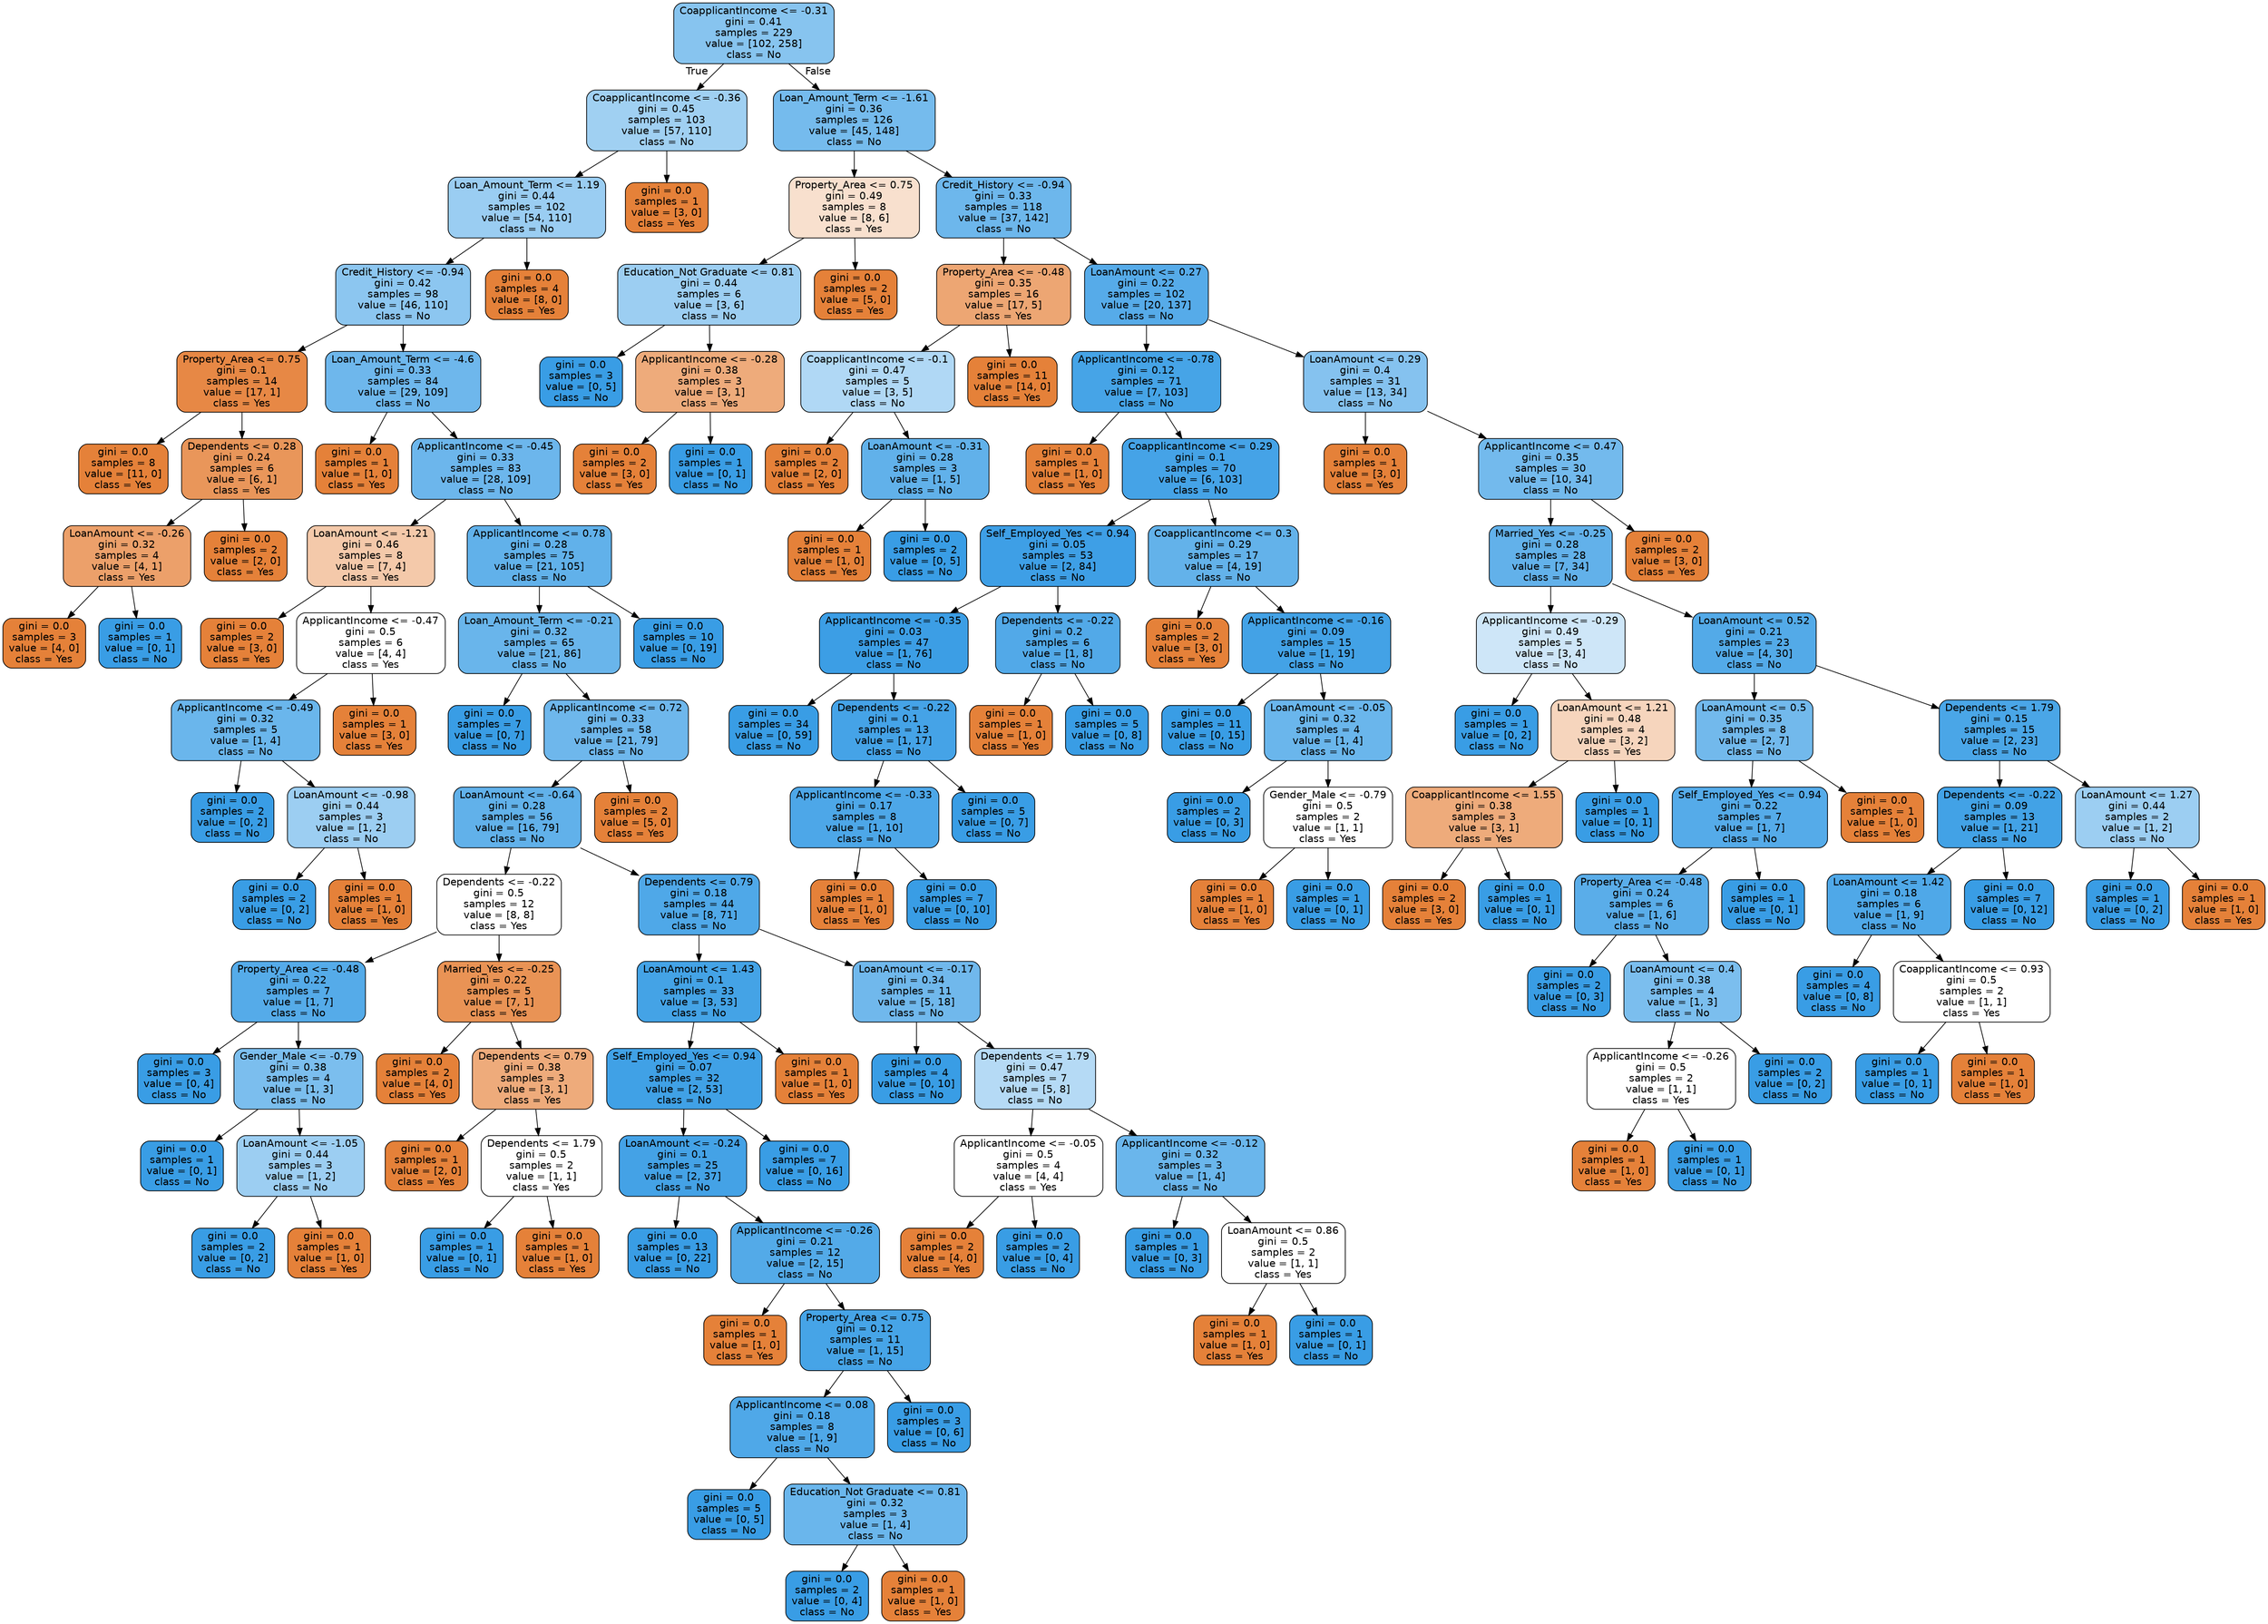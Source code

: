 digraph Tree {
node [shape=box, style="filled, rounded", color="black", fontname=helvetica] ;
edge [fontname=helvetica] ;
0 [label="CoapplicantIncome <= -0.31\ngini = 0.41\nsamples = 229\nvalue = [102, 258]\nclass = No", fillcolor="#87c4ef"] ;
1 [label="CoapplicantIncome <= -0.36\ngini = 0.45\nsamples = 103\nvalue = [57, 110]\nclass = No", fillcolor="#a0d0f2"] ;
0 -> 1 [labeldistance=2.5, labelangle=45, headlabel="True"] ;
2 [label="Loan_Amount_Term <= 1.19\ngini = 0.44\nsamples = 102\nvalue = [54, 110]\nclass = No", fillcolor="#9acdf2"] ;
1 -> 2 ;
3 [label="Credit_History <= -0.94\ngini = 0.42\nsamples = 98\nvalue = [46, 110]\nclass = No", fillcolor="#8cc6f0"] ;
2 -> 3 ;
4 [label="Property_Area <= 0.75\ngini = 0.1\nsamples = 14\nvalue = [17, 1]\nclass = Yes", fillcolor="#e78845"] ;
3 -> 4 ;
5 [label="gini = 0.0\nsamples = 8\nvalue = [11, 0]\nclass = Yes", fillcolor="#e58139"] ;
4 -> 5 ;
6 [label="Dependents <= 0.28\ngini = 0.24\nsamples = 6\nvalue = [6, 1]\nclass = Yes", fillcolor="#e9965a"] ;
4 -> 6 ;
7 [label="LoanAmount <= -0.26\ngini = 0.32\nsamples = 4\nvalue = [4, 1]\nclass = Yes", fillcolor="#eca06a"] ;
6 -> 7 ;
8 [label="gini = 0.0\nsamples = 3\nvalue = [4, 0]\nclass = Yes", fillcolor="#e58139"] ;
7 -> 8 ;
9 [label="gini = 0.0\nsamples = 1\nvalue = [0, 1]\nclass = No", fillcolor="#399de5"] ;
7 -> 9 ;
10 [label="gini = 0.0\nsamples = 2\nvalue = [2, 0]\nclass = Yes", fillcolor="#e58139"] ;
6 -> 10 ;
11 [label="Loan_Amount_Term <= -4.6\ngini = 0.33\nsamples = 84\nvalue = [29, 109]\nclass = No", fillcolor="#6eb7ec"] ;
3 -> 11 ;
12 [label="gini = 0.0\nsamples = 1\nvalue = [1, 0]\nclass = Yes", fillcolor="#e58139"] ;
11 -> 12 ;
13 [label="ApplicantIncome <= -0.45\ngini = 0.33\nsamples = 83\nvalue = [28, 109]\nclass = No", fillcolor="#6cb6ec"] ;
11 -> 13 ;
14 [label="LoanAmount <= -1.21\ngini = 0.46\nsamples = 8\nvalue = [7, 4]\nclass = Yes", fillcolor="#f4c9aa"] ;
13 -> 14 ;
15 [label="gini = 0.0\nsamples = 2\nvalue = [3, 0]\nclass = Yes", fillcolor="#e58139"] ;
14 -> 15 ;
16 [label="ApplicantIncome <= -0.47\ngini = 0.5\nsamples = 6\nvalue = [4, 4]\nclass = Yes", fillcolor="#ffffff"] ;
14 -> 16 ;
17 [label="ApplicantIncome <= -0.49\ngini = 0.32\nsamples = 5\nvalue = [1, 4]\nclass = No", fillcolor="#6ab6ec"] ;
16 -> 17 ;
18 [label="gini = 0.0\nsamples = 2\nvalue = [0, 2]\nclass = No", fillcolor="#399de5"] ;
17 -> 18 ;
19 [label="LoanAmount <= -0.98\ngini = 0.44\nsamples = 3\nvalue = [1, 2]\nclass = No", fillcolor="#9ccef2"] ;
17 -> 19 ;
20 [label="gini = 0.0\nsamples = 2\nvalue = [0, 2]\nclass = No", fillcolor="#399de5"] ;
19 -> 20 ;
21 [label="gini = 0.0\nsamples = 1\nvalue = [1, 0]\nclass = Yes", fillcolor="#e58139"] ;
19 -> 21 ;
22 [label="gini = 0.0\nsamples = 1\nvalue = [3, 0]\nclass = Yes", fillcolor="#e58139"] ;
16 -> 22 ;
23 [label="ApplicantIncome <= 0.78\ngini = 0.28\nsamples = 75\nvalue = [21, 105]\nclass = No", fillcolor="#61b1ea"] ;
13 -> 23 ;
24 [label="Loan_Amount_Term <= -0.21\ngini = 0.32\nsamples = 65\nvalue = [21, 86]\nclass = No", fillcolor="#69b5eb"] ;
23 -> 24 ;
25 [label="gini = 0.0\nsamples = 7\nvalue = [0, 7]\nclass = No", fillcolor="#399de5"] ;
24 -> 25 ;
26 [label="ApplicantIncome <= 0.72\ngini = 0.33\nsamples = 58\nvalue = [21, 79]\nclass = No", fillcolor="#6eb7ec"] ;
24 -> 26 ;
27 [label="LoanAmount <= -0.64\ngini = 0.28\nsamples = 56\nvalue = [16, 79]\nclass = No", fillcolor="#61b1ea"] ;
26 -> 27 ;
28 [label="Dependents <= -0.22\ngini = 0.5\nsamples = 12\nvalue = [8, 8]\nclass = Yes", fillcolor="#ffffff"] ;
27 -> 28 ;
29 [label="Property_Area <= -0.48\ngini = 0.22\nsamples = 7\nvalue = [1, 7]\nclass = No", fillcolor="#55abe9"] ;
28 -> 29 ;
30 [label="gini = 0.0\nsamples = 3\nvalue = [0, 4]\nclass = No", fillcolor="#399de5"] ;
29 -> 30 ;
31 [label="Gender_Male <= -0.79\ngini = 0.38\nsamples = 4\nvalue = [1, 3]\nclass = No", fillcolor="#7bbeee"] ;
29 -> 31 ;
32 [label="gini = 0.0\nsamples = 1\nvalue = [0, 1]\nclass = No", fillcolor="#399de5"] ;
31 -> 32 ;
33 [label="LoanAmount <= -1.05\ngini = 0.44\nsamples = 3\nvalue = [1, 2]\nclass = No", fillcolor="#9ccef2"] ;
31 -> 33 ;
34 [label="gini = 0.0\nsamples = 2\nvalue = [0, 2]\nclass = No", fillcolor="#399de5"] ;
33 -> 34 ;
35 [label="gini = 0.0\nsamples = 1\nvalue = [1, 0]\nclass = Yes", fillcolor="#e58139"] ;
33 -> 35 ;
36 [label="Married_Yes <= -0.25\ngini = 0.22\nsamples = 5\nvalue = [7, 1]\nclass = Yes", fillcolor="#e99355"] ;
28 -> 36 ;
37 [label="gini = 0.0\nsamples = 2\nvalue = [4, 0]\nclass = Yes", fillcolor="#e58139"] ;
36 -> 37 ;
38 [label="Dependents <= 0.79\ngini = 0.38\nsamples = 3\nvalue = [3, 1]\nclass = Yes", fillcolor="#eeab7b"] ;
36 -> 38 ;
39 [label="gini = 0.0\nsamples = 1\nvalue = [2, 0]\nclass = Yes", fillcolor="#e58139"] ;
38 -> 39 ;
40 [label="Dependents <= 1.79\ngini = 0.5\nsamples = 2\nvalue = [1, 1]\nclass = Yes", fillcolor="#ffffff"] ;
38 -> 40 ;
41 [label="gini = 0.0\nsamples = 1\nvalue = [0, 1]\nclass = No", fillcolor="#399de5"] ;
40 -> 41 ;
42 [label="gini = 0.0\nsamples = 1\nvalue = [1, 0]\nclass = Yes", fillcolor="#e58139"] ;
40 -> 42 ;
43 [label="Dependents <= 0.79\ngini = 0.18\nsamples = 44\nvalue = [8, 71]\nclass = No", fillcolor="#4fa8e8"] ;
27 -> 43 ;
44 [label="LoanAmount <= 1.43\ngini = 0.1\nsamples = 33\nvalue = [3, 53]\nclass = No", fillcolor="#44a3e6"] ;
43 -> 44 ;
45 [label="Self_Employed_Yes <= 0.94\ngini = 0.07\nsamples = 32\nvalue = [2, 53]\nclass = No", fillcolor="#40a1e6"] ;
44 -> 45 ;
46 [label="LoanAmount <= -0.24\ngini = 0.1\nsamples = 25\nvalue = [2, 37]\nclass = No", fillcolor="#44a2e6"] ;
45 -> 46 ;
47 [label="gini = 0.0\nsamples = 13\nvalue = [0, 22]\nclass = No", fillcolor="#399de5"] ;
46 -> 47 ;
48 [label="ApplicantIncome <= -0.26\ngini = 0.21\nsamples = 12\nvalue = [2, 15]\nclass = No", fillcolor="#53aae8"] ;
46 -> 48 ;
49 [label="gini = 0.0\nsamples = 1\nvalue = [1, 0]\nclass = Yes", fillcolor="#e58139"] ;
48 -> 49 ;
50 [label="Property_Area <= 0.75\ngini = 0.12\nsamples = 11\nvalue = [1, 15]\nclass = No", fillcolor="#46a4e7"] ;
48 -> 50 ;
51 [label="ApplicantIncome <= 0.08\ngini = 0.18\nsamples = 8\nvalue = [1, 9]\nclass = No", fillcolor="#4fa8e8"] ;
50 -> 51 ;
52 [label="gini = 0.0\nsamples = 5\nvalue = [0, 5]\nclass = No", fillcolor="#399de5"] ;
51 -> 52 ;
53 [label="Education_Not Graduate <= 0.81\ngini = 0.32\nsamples = 3\nvalue = [1, 4]\nclass = No", fillcolor="#6ab6ec"] ;
51 -> 53 ;
54 [label="gini = 0.0\nsamples = 2\nvalue = [0, 4]\nclass = No", fillcolor="#399de5"] ;
53 -> 54 ;
55 [label="gini = 0.0\nsamples = 1\nvalue = [1, 0]\nclass = Yes", fillcolor="#e58139"] ;
53 -> 55 ;
56 [label="gini = 0.0\nsamples = 3\nvalue = [0, 6]\nclass = No", fillcolor="#399de5"] ;
50 -> 56 ;
57 [label="gini = 0.0\nsamples = 7\nvalue = [0, 16]\nclass = No", fillcolor="#399de5"] ;
45 -> 57 ;
58 [label="gini = 0.0\nsamples = 1\nvalue = [1, 0]\nclass = Yes", fillcolor="#e58139"] ;
44 -> 58 ;
59 [label="LoanAmount <= -0.17\ngini = 0.34\nsamples = 11\nvalue = [5, 18]\nclass = No", fillcolor="#70b8ec"] ;
43 -> 59 ;
60 [label="gini = 0.0\nsamples = 4\nvalue = [0, 10]\nclass = No", fillcolor="#399de5"] ;
59 -> 60 ;
61 [label="Dependents <= 1.79\ngini = 0.47\nsamples = 7\nvalue = [5, 8]\nclass = No", fillcolor="#b5daf5"] ;
59 -> 61 ;
62 [label="ApplicantIncome <= -0.05\ngini = 0.5\nsamples = 4\nvalue = [4, 4]\nclass = Yes", fillcolor="#ffffff"] ;
61 -> 62 ;
63 [label="gini = 0.0\nsamples = 2\nvalue = [4, 0]\nclass = Yes", fillcolor="#e58139"] ;
62 -> 63 ;
64 [label="gini = 0.0\nsamples = 2\nvalue = [0, 4]\nclass = No", fillcolor="#399de5"] ;
62 -> 64 ;
65 [label="ApplicantIncome <= -0.12\ngini = 0.32\nsamples = 3\nvalue = [1, 4]\nclass = No", fillcolor="#6ab6ec"] ;
61 -> 65 ;
66 [label="gini = 0.0\nsamples = 1\nvalue = [0, 3]\nclass = No", fillcolor="#399de5"] ;
65 -> 66 ;
67 [label="LoanAmount <= 0.86\ngini = 0.5\nsamples = 2\nvalue = [1, 1]\nclass = Yes", fillcolor="#ffffff"] ;
65 -> 67 ;
68 [label="gini = 0.0\nsamples = 1\nvalue = [1, 0]\nclass = Yes", fillcolor="#e58139"] ;
67 -> 68 ;
69 [label="gini = 0.0\nsamples = 1\nvalue = [0, 1]\nclass = No", fillcolor="#399de5"] ;
67 -> 69 ;
70 [label="gini = 0.0\nsamples = 2\nvalue = [5, 0]\nclass = Yes", fillcolor="#e58139"] ;
26 -> 70 ;
71 [label="gini = 0.0\nsamples = 10\nvalue = [0, 19]\nclass = No", fillcolor="#399de5"] ;
23 -> 71 ;
72 [label="gini = 0.0\nsamples = 4\nvalue = [8, 0]\nclass = Yes", fillcolor="#e58139"] ;
2 -> 72 ;
73 [label="gini = 0.0\nsamples = 1\nvalue = [3, 0]\nclass = Yes", fillcolor="#e58139"] ;
1 -> 73 ;
74 [label="Loan_Amount_Term <= -1.61\ngini = 0.36\nsamples = 126\nvalue = [45, 148]\nclass = No", fillcolor="#75bbed"] ;
0 -> 74 [labeldistance=2.5, labelangle=-45, headlabel="False"] ;
75 [label="Property_Area <= 0.75\ngini = 0.49\nsamples = 8\nvalue = [8, 6]\nclass = Yes", fillcolor="#f8e0ce"] ;
74 -> 75 ;
76 [label="Education_Not Graduate <= 0.81\ngini = 0.44\nsamples = 6\nvalue = [3, 6]\nclass = No", fillcolor="#9ccef2"] ;
75 -> 76 ;
77 [label="gini = 0.0\nsamples = 3\nvalue = [0, 5]\nclass = No", fillcolor="#399de5"] ;
76 -> 77 ;
78 [label="ApplicantIncome <= -0.28\ngini = 0.38\nsamples = 3\nvalue = [3, 1]\nclass = Yes", fillcolor="#eeab7b"] ;
76 -> 78 ;
79 [label="gini = 0.0\nsamples = 2\nvalue = [3, 0]\nclass = Yes", fillcolor="#e58139"] ;
78 -> 79 ;
80 [label="gini = 0.0\nsamples = 1\nvalue = [0, 1]\nclass = No", fillcolor="#399de5"] ;
78 -> 80 ;
81 [label="gini = 0.0\nsamples = 2\nvalue = [5, 0]\nclass = Yes", fillcolor="#e58139"] ;
75 -> 81 ;
82 [label="Credit_History <= -0.94\ngini = 0.33\nsamples = 118\nvalue = [37, 142]\nclass = No", fillcolor="#6db7ec"] ;
74 -> 82 ;
83 [label="Property_Area <= -0.48\ngini = 0.35\nsamples = 16\nvalue = [17, 5]\nclass = Yes", fillcolor="#eda673"] ;
82 -> 83 ;
84 [label="CoapplicantIncome <= -0.1\ngini = 0.47\nsamples = 5\nvalue = [3, 5]\nclass = No", fillcolor="#b0d8f5"] ;
83 -> 84 ;
85 [label="gini = 0.0\nsamples = 2\nvalue = [2, 0]\nclass = Yes", fillcolor="#e58139"] ;
84 -> 85 ;
86 [label="LoanAmount <= -0.31\ngini = 0.28\nsamples = 3\nvalue = [1, 5]\nclass = No", fillcolor="#61b1ea"] ;
84 -> 86 ;
87 [label="gini = 0.0\nsamples = 1\nvalue = [1, 0]\nclass = Yes", fillcolor="#e58139"] ;
86 -> 87 ;
88 [label="gini = 0.0\nsamples = 2\nvalue = [0, 5]\nclass = No", fillcolor="#399de5"] ;
86 -> 88 ;
89 [label="gini = 0.0\nsamples = 11\nvalue = [14, 0]\nclass = Yes", fillcolor="#e58139"] ;
83 -> 89 ;
90 [label="LoanAmount <= 0.27\ngini = 0.22\nsamples = 102\nvalue = [20, 137]\nclass = No", fillcolor="#56abe9"] ;
82 -> 90 ;
91 [label="ApplicantIncome <= -0.78\ngini = 0.12\nsamples = 71\nvalue = [7, 103]\nclass = No", fillcolor="#46a4e7"] ;
90 -> 91 ;
92 [label="gini = 0.0\nsamples = 1\nvalue = [1, 0]\nclass = Yes", fillcolor="#e58139"] ;
91 -> 92 ;
93 [label="CoapplicantIncome <= 0.29\ngini = 0.1\nsamples = 70\nvalue = [6, 103]\nclass = No", fillcolor="#45a3e7"] ;
91 -> 93 ;
94 [label="Self_Employed_Yes <= 0.94\ngini = 0.05\nsamples = 53\nvalue = [2, 84]\nclass = No", fillcolor="#3e9fe6"] ;
93 -> 94 ;
95 [label="ApplicantIncome <= -0.35\ngini = 0.03\nsamples = 47\nvalue = [1, 76]\nclass = No", fillcolor="#3c9ee5"] ;
94 -> 95 ;
96 [label="gini = 0.0\nsamples = 34\nvalue = [0, 59]\nclass = No", fillcolor="#399de5"] ;
95 -> 96 ;
97 [label="Dependents <= -0.22\ngini = 0.1\nsamples = 13\nvalue = [1, 17]\nclass = No", fillcolor="#45a3e7"] ;
95 -> 97 ;
98 [label="ApplicantIncome <= -0.33\ngini = 0.17\nsamples = 8\nvalue = [1, 10]\nclass = No", fillcolor="#4da7e8"] ;
97 -> 98 ;
99 [label="gini = 0.0\nsamples = 1\nvalue = [1, 0]\nclass = Yes", fillcolor="#e58139"] ;
98 -> 99 ;
100 [label="gini = 0.0\nsamples = 7\nvalue = [0, 10]\nclass = No", fillcolor="#399de5"] ;
98 -> 100 ;
101 [label="gini = 0.0\nsamples = 5\nvalue = [0, 7]\nclass = No", fillcolor="#399de5"] ;
97 -> 101 ;
102 [label="Dependents <= -0.22\ngini = 0.2\nsamples = 6\nvalue = [1, 8]\nclass = No", fillcolor="#52a9e8"] ;
94 -> 102 ;
103 [label="gini = 0.0\nsamples = 1\nvalue = [1, 0]\nclass = Yes", fillcolor="#e58139"] ;
102 -> 103 ;
104 [label="gini = 0.0\nsamples = 5\nvalue = [0, 8]\nclass = No", fillcolor="#399de5"] ;
102 -> 104 ;
105 [label="CoapplicantIncome <= 0.3\ngini = 0.29\nsamples = 17\nvalue = [4, 19]\nclass = No", fillcolor="#63b2ea"] ;
93 -> 105 ;
106 [label="gini = 0.0\nsamples = 2\nvalue = [3, 0]\nclass = Yes", fillcolor="#e58139"] ;
105 -> 106 ;
107 [label="ApplicantIncome <= -0.16\ngini = 0.09\nsamples = 15\nvalue = [1, 19]\nclass = No", fillcolor="#43a2e6"] ;
105 -> 107 ;
108 [label="gini = 0.0\nsamples = 11\nvalue = [0, 15]\nclass = No", fillcolor="#399de5"] ;
107 -> 108 ;
109 [label="LoanAmount <= -0.05\ngini = 0.32\nsamples = 4\nvalue = [1, 4]\nclass = No", fillcolor="#6ab6ec"] ;
107 -> 109 ;
110 [label="gini = 0.0\nsamples = 2\nvalue = [0, 3]\nclass = No", fillcolor="#399de5"] ;
109 -> 110 ;
111 [label="Gender_Male <= -0.79\ngini = 0.5\nsamples = 2\nvalue = [1, 1]\nclass = Yes", fillcolor="#ffffff"] ;
109 -> 111 ;
112 [label="gini = 0.0\nsamples = 1\nvalue = [1, 0]\nclass = Yes", fillcolor="#e58139"] ;
111 -> 112 ;
113 [label="gini = 0.0\nsamples = 1\nvalue = [0, 1]\nclass = No", fillcolor="#399de5"] ;
111 -> 113 ;
114 [label="LoanAmount <= 0.29\ngini = 0.4\nsamples = 31\nvalue = [13, 34]\nclass = No", fillcolor="#85c2ef"] ;
90 -> 114 ;
115 [label="gini = 0.0\nsamples = 1\nvalue = [3, 0]\nclass = Yes", fillcolor="#e58139"] ;
114 -> 115 ;
116 [label="ApplicantIncome <= 0.47\ngini = 0.35\nsamples = 30\nvalue = [10, 34]\nclass = No", fillcolor="#73baed"] ;
114 -> 116 ;
117 [label="Married_Yes <= -0.25\ngini = 0.28\nsamples = 28\nvalue = [7, 34]\nclass = No", fillcolor="#62b1ea"] ;
116 -> 117 ;
118 [label="ApplicantIncome <= -0.29\ngini = 0.49\nsamples = 5\nvalue = [3, 4]\nclass = No", fillcolor="#cee6f8"] ;
117 -> 118 ;
119 [label="gini = 0.0\nsamples = 1\nvalue = [0, 2]\nclass = No", fillcolor="#399de5"] ;
118 -> 119 ;
120 [label="LoanAmount <= 1.21\ngini = 0.48\nsamples = 4\nvalue = [3, 2]\nclass = Yes", fillcolor="#f6d5bd"] ;
118 -> 120 ;
121 [label="CoapplicantIncome <= 1.55\ngini = 0.38\nsamples = 3\nvalue = [3, 1]\nclass = Yes", fillcolor="#eeab7b"] ;
120 -> 121 ;
122 [label="gini = 0.0\nsamples = 2\nvalue = [3, 0]\nclass = Yes", fillcolor="#e58139"] ;
121 -> 122 ;
123 [label="gini = 0.0\nsamples = 1\nvalue = [0, 1]\nclass = No", fillcolor="#399de5"] ;
121 -> 123 ;
124 [label="gini = 0.0\nsamples = 1\nvalue = [0, 1]\nclass = No", fillcolor="#399de5"] ;
120 -> 124 ;
125 [label="LoanAmount <= 0.52\ngini = 0.21\nsamples = 23\nvalue = [4, 30]\nclass = No", fillcolor="#53aae8"] ;
117 -> 125 ;
126 [label="LoanAmount <= 0.5\ngini = 0.35\nsamples = 8\nvalue = [2, 7]\nclass = No", fillcolor="#72b9ec"] ;
125 -> 126 ;
127 [label="Self_Employed_Yes <= 0.94\ngini = 0.22\nsamples = 7\nvalue = [1, 7]\nclass = No", fillcolor="#55abe9"] ;
126 -> 127 ;
128 [label="Property_Area <= -0.48\ngini = 0.24\nsamples = 6\nvalue = [1, 6]\nclass = No", fillcolor="#5aade9"] ;
127 -> 128 ;
129 [label="gini = 0.0\nsamples = 2\nvalue = [0, 3]\nclass = No", fillcolor="#399de5"] ;
128 -> 129 ;
130 [label="LoanAmount <= 0.4\ngini = 0.38\nsamples = 4\nvalue = [1, 3]\nclass = No", fillcolor="#7bbeee"] ;
128 -> 130 ;
131 [label="ApplicantIncome <= -0.26\ngini = 0.5\nsamples = 2\nvalue = [1, 1]\nclass = Yes", fillcolor="#ffffff"] ;
130 -> 131 ;
132 [label="gini = 0.0\nsamples = 1\nvalue = [1, 0]\nclass = Yes", fillcolor="#e58139"] ;
131 -> 132 ;
133 [label="gini = 0.0\nsamples = 1\nvalue = [0, 1]\nclass = No", fillcolor="#399de5"] ;
131 -> 133 ;
134 [label="gini = 0.0\nsamples = 2\nvalue = [0, 2]\nclass = No", fillcolor="#399de5"] ;
130 -> 134 ;
135 [label="gini = 0.0\nsamples = 1\nvalue = [0, 1]\nclass = No", fillcolor="#399de5"] ;
127 -> 135 ;
136 [label="gini = 0.0\nsamples = 1\nvalue = [1, 0]\nclass = Yes", fillcolor="#e58139"] ;
126 -> 136 ;
137 [label="Dependents <= 1.79\ngini = 0.15\nsamples = 15\nvalue = [2, 23]\nclass = No", fillcolor="#4aa6e7"] ;
125 -> 137 ;
138 [label="Dependents <= -0.22\ngini = 0.09\nsamples = 13\nvalue = [1, 21]\nclass = No", fillcolor="#42a2e6"] ;
137 -> 138 ;
139 [label="LoanAmount <= 1.42\ngini = 0.18\nsamples = 6\nvalue = [1, 9]\nclass = No", fillcolor="#4fa8e8"] ;
138 -> 139 ;
140 [label="gini = 0.0\nsamples = 4\nvalue = [0, 8]\nclass = No", fillcolor="#399de5"] ;
139 -> 140 ;
141 [label="CoapplicantIncome <= 0.93\ngini = 0.5\nsamples = 2\nvalue = [1, 1]\nclass = Yes", fillcolor="#ffffff"] ;
139 -> 141 ;
142 [label="gini = 0.0\nsamples = 1\nvalue = [0, 1]\nclass = No", fillcolor="#399de5"] ;
141 -> 142 ;
143 [label="gini = 0.0\nsamples = 1\nvalue = [1, 0]\nclass = Yes", fillcolor="#e58139"] ;
141 -> 143 ;
144 [label="gini = 0.0\nsamples = 7\nvalue = [0, 12]\nclass = No", fillcolor="#399de5"] ;
138 -> 144 ;
145 [label="LoanAmount <= 1.27\ngini = 0.44\nsamples = 2\nvalue = [1, 2]\nclass = No", fillcolor="#9ccef2"] ;
137 -> 145 ;
146 [label="gini = 0.0\nsamples = 1\nvalue = [0, 2]\nclass = No", fillcolor="#399de5"] ;
145 -> 146 ;
147 [label="gini = 0.0\nsamples = 1\nvalue = [1, 0]\nclass = Yes", fillcolor="#e58139"] ;
145 -> 147 ;
148 [label="gini = 0.0\nsamples = 2\nvalue = [3, 0]\nclass = Yes", fillcolor="#e58139"] ;
116 -> 148 ;
}